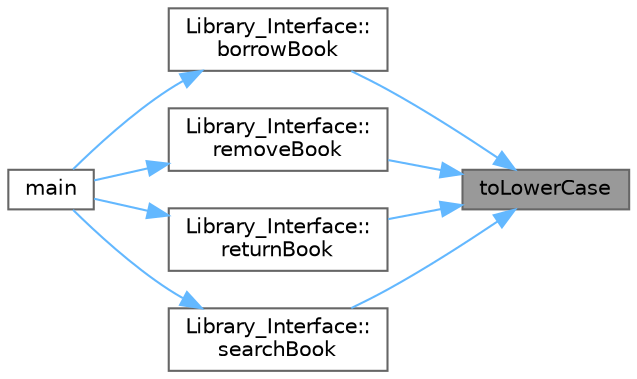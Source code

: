 digraph "toLowerCase"
{
 // LATEX_PDF_SIZE
  bgcolor="transparent";
  edge [fontname=Helvetica,fontsize=10,labelfontname=Helvetica,labelfontsize=10];
  node [fontname=Helvetica,fontsize=10,shape=box,height=0.2,width=0.4];
  rankdir="RL";
  Node1 [id="Node000001",label="toLowerCase",height=0.2,width=0.4,color="gray40", fillcolor="grey60", style="filled", fontcolor="black",tooltip="Converts a string to lowercase."];
  Node1 -> Node2 [id="edge1_Node000001_Node000002",dir="back",color="steelblue1",style="solid",tooltip=" "];
  Node2 [id="Node000002",label="Library_Interface::\lborrowBook",height=0.2,width=0.4,color="grey40", fillcolor="white", style="filled",URL="$class_library___interface.html#ad168713bc54139b612073a5f98643f98",tooltip="Borrows a book from the library."];
  Node2 -> Node3 [id="edge2_Node000002_Node000003",dir="back",color="steelblue1",style="solid",tooltip=" "];
  Node3 [id="Node000003",label="main",height=0.2,width=0.4,color="grey40", fillcolor="white", style="filled",URL="$main_8cpp.html#ae66f6b31b5ad750f1fe042a706a4e3d4",tooltip="Main function that drives the Library Management System."];
  Node1 -> Node4 [id="edge3_Node000001_Node000004",dir="back",color="steelblue1",style="solid",tooltip=" "];
  Node4 [id="Node000004",label="Library_Interface::\lremoveBook",height=0.2,width=0.4,color="grey40", fillcolor="white", style="filled",URL="$class_library___interface.html#a97d10e79c3082d9850c25140fba5ac72",tooltip="Removes a book from the library by title."];
  Node4 -> Node3 [id="edge4_Node000004_Node000003",dir="back",color="steelblue1",style="solid",tooltip=" "];
  Node1 -> Node5 [id="edge5_Node000001_Node000005",dir="back",color="steelblue1",style="solid",tooltip=" "];
  Node5 [id="Node000005",label="Library_Interface::\lreturnBook",height=0.2,width=0.4,color="grey40", fillcolor="white", style="filled",URL="$class_library___interface.html#a85dcb80ae478fe84946a56bea486d227",tooltip="Returns a borrowed book to the library."];
  Node5 -> Node3 [id="edge6_Node000005_Node000003",dir="back",color="steelblue1",style="solid",tooltip=" "];
  Node1 -> Node6 [id="edge7_Node000001_Node000006",dir="back",color="steelblue1",style="solid",tooltip=" "];
  Node6 [id="Node000006",label="Library_Interface::\lsearchBook",height=0.2,width=0.4,color="grey40", fillcolor="white", style="filled",URL="$class_library___interface.html#a13de47f4bf30732557c742ae69179c33",tooltip="Searches for a book by title, author, year, or row number."];
  Node6 -> Node3 [id="edge8_Node000006_Node000003",dir="back",color="steelblue1",style="solid",tooltip=" "];
}
